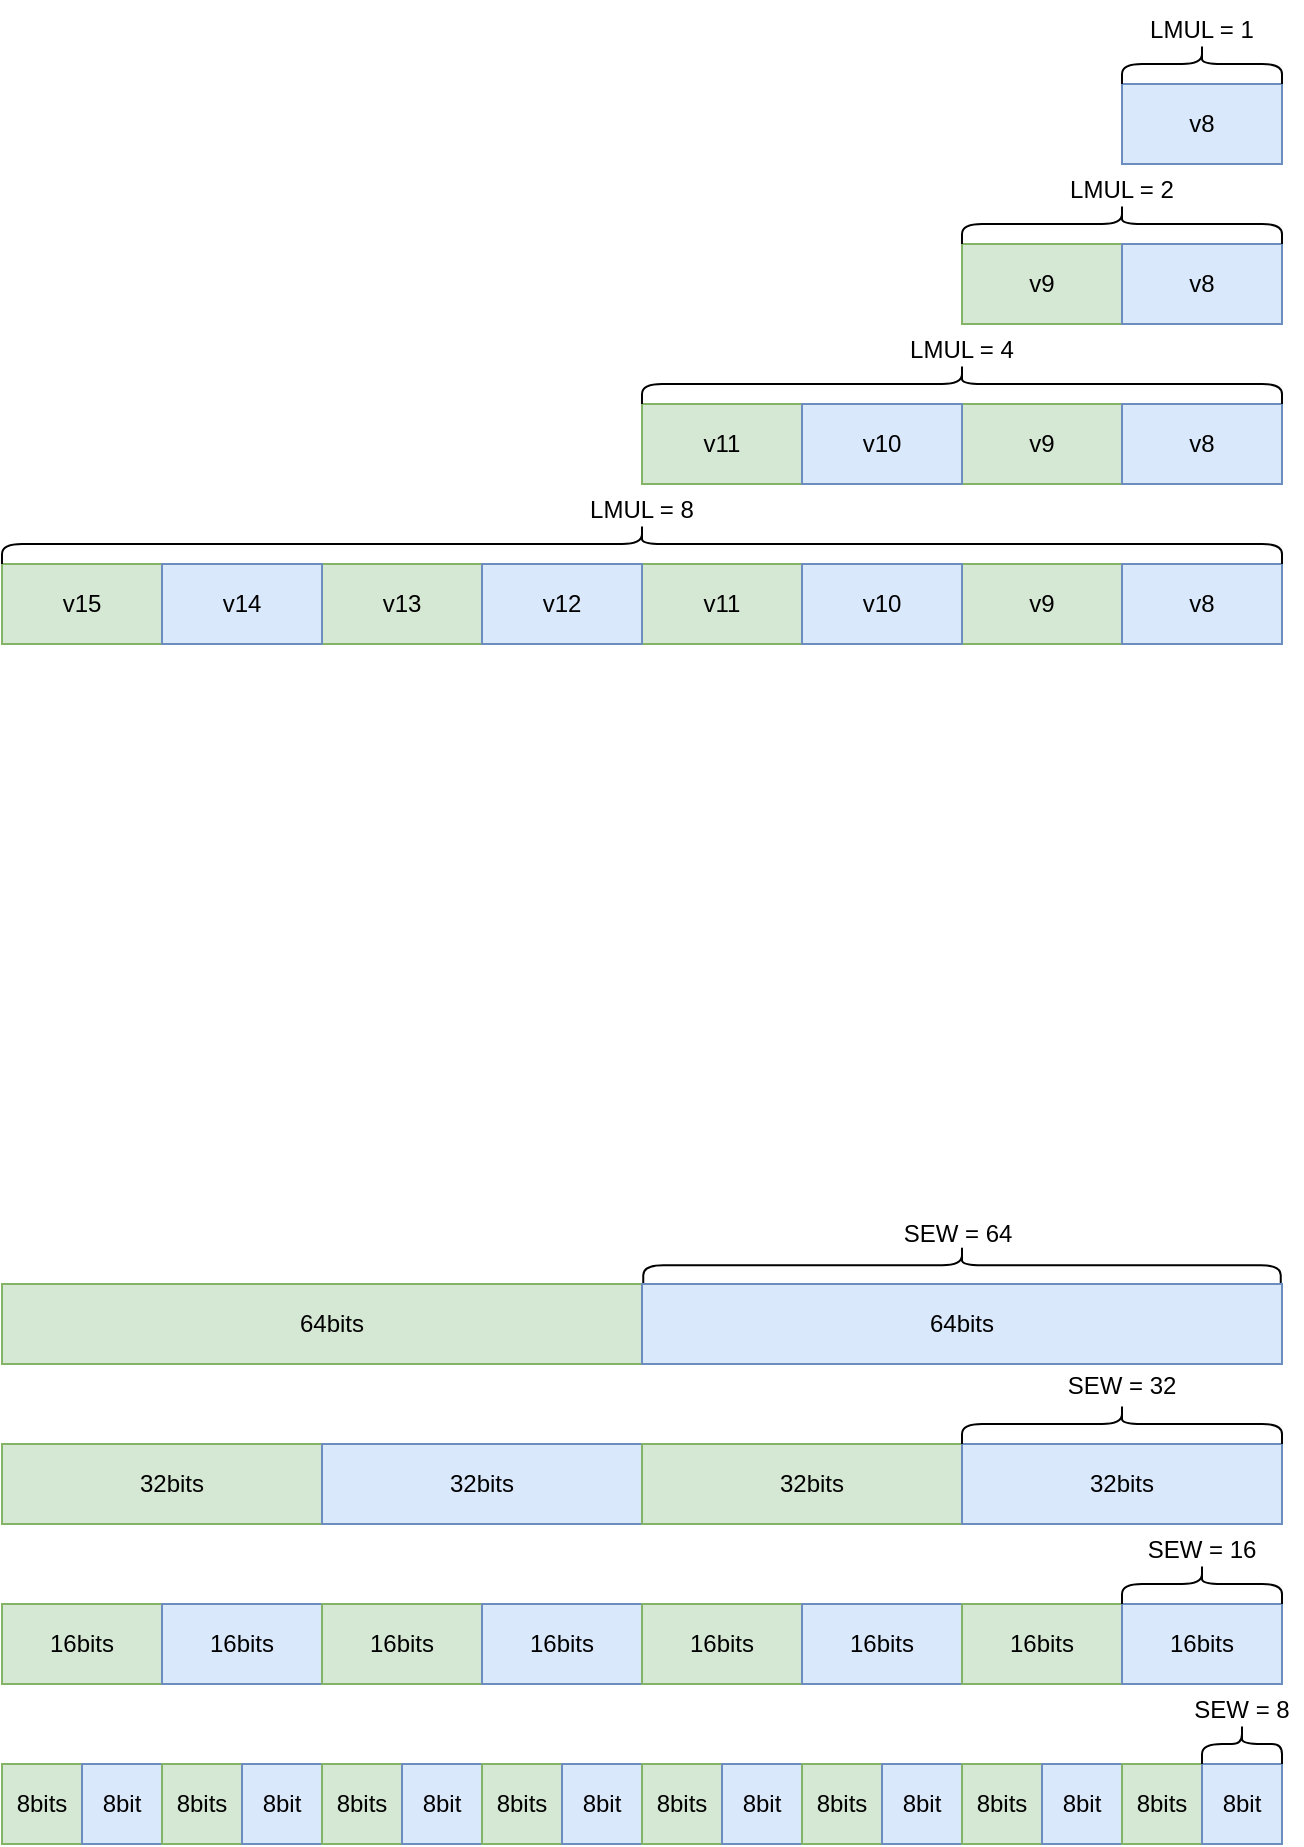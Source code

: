 <mxfile version="21.6.8" type="github">
  <diagram name="第 1 页" id="jzvlUdwYjkxxVMhNJvlO">
    <mxGraphModel dx="2026" dy="1145" grid="1" gridSize="10" guides="1" tooltips="1" connect="1" arrows="1" fold="1" page="1" pageScale="1" pageWidth="827" pageHeight="1169" math="0" shadow="0">
      <root>
        <mxCell id="0" />
        <mxCell id="1" parent="0" />
        <mxCell id="4ZSyjeYfk-KYgpUlRUSk-16" value="" style="rounded=0;whiteSpace=wrap;html=1;fillColor=#dae8fc;strokeColor=#6c8ebf;" vertex="1" parent="1">
          <mxGeometry x="680" y="80" width="80" height="40" as="geometry" />
        </mxCell>
        <mxCell id="4ZSyjeYfk-KYgpUlRUSk-8" value="" style="rounded=0;whiteSpace=wrap;html=1;fillColor=#d5e8d4;strokeColor=#82b366;" vertex="1" parent="1">
          <mxGeometry x="600" y="160" width="80" height="40" as="geometry" />
        </mxCell>
        <mxCell id="4ZSyjeYfk-KYgpUlRUSk-9" value="" style="rounded=0;whiteSpace=wrap;html=1;fillColor=#dae8fc;strokeColor=#6c8ebf;" vertex="1" parent="1">
          <mxGeometry x="680" y="160" width="80" height="40" as="geometry" />
        </mxCell>
        <mxCell id="4ZSyjeYfk-KYgpUlRUSk-18" value="v8" style="text;html=1;strokeColor=none;fillColor=none;align=center;verticalAlign=middle;whiteSpace=wrap;rounded=0;" vertex="1" parent="1">
          <mxGeometry x="690" y="85" width="60" height="30" as="geometry" />
        </mxCell>
        <mxCell id="4ZSyjeYfk-KYgpUlRUSk-20" value="v9" style="text;html=1;strokeColor=none;fillColor=none;align=center;verticalAlign=middle;whiteSpace=wrap;rounded=0;" vertex="1" parent="1">
          <mxGeometry x="610" y="165" width="60" height="30" as="geometry" />
        </mxCell>
        <mxCell id="4ZSyjeYfk-KYgpUlRUSk-21" value="v8" style="text;html=1;strokeColor=none;fillColor=none;align=center;verticalAlign=middle;whiteSpace=wrap;rounded=0;" vertex="1" parent="1">
          <mxGeometry x="690" y="165" width="60" height="30" as="geometry" />
        </mxCell>
        <mxCell id="4ZSyjeYfk-KYgpUlRUSk-22" value="" style="rounded=0;whiteSpace=wrap;html=1;fillColor=#d5e8d4;strokeColor=#82b366;" vertex="1" parent="1">
          <mxGeometry x="600" y="240" width="80" height="40" as="geometry" />
        </mxCell>
        <mxCell id="4ZSyjeYfk-KYgpUlRUSk-23" value="" style="rounded=0;whiteSpace=wrap;html=1;fillColor=#dae8fc;strokeColor=#6c8ebf;" vertex="1" parent="1">
          <mxGeometry x="680" y="240" width="80" height="40" as="geometry" />
        </mxCell>
        <mxCell id="4ZSyjeYfk-KYgpUlRUSk-24" value="v9" style="text;html=1;strokeColor=none;fillColor=none;align=center;verticalAlign=middle;whiteSpace=wrap;rounded=0;" vertex="1" parent="1">
          <mxGeometry x="610" y="245" width="60" height="30" as="geometry" />
        </mxCell>
        <mxCell id="4ZSyjeYfk-KYgpUlRUSk-25" value="v8" style="text;html=1;strokeColor=none;fillColor=none;align=center;verticalAlign=middle;whiteSpace=wrap;rounded=0;" vertex="1" parent="1">
          <mxGeometry x="690" y="245" width="60" height="30" as="geometry" />
        </mxCell>
        <mxCell id="4ZSyjeYfk-KYgpUlRUSk-26" value="" style="rounded=0;whiteSpace=wrap;html=1;fillColor=#d5e8d4;strokeColor=#82b366;" vertex="1" parent="1">
          <mxGeometry x="440" y="240" width="80" height="40" as="geometry" />
        </mxCell>
        <mxCell id="4ZSyjeYfk-KYgpUlRUSk-27" value="" style="rounded=0;whiteSpace=wrap;html=1;fillColor=#dae8fc;strokeColor=#6c8ebf;" vertex="1" parent="1">
          <mxGeometry x="520" y="240" width="80" height="40" as="geometry" />
        </mxCell>
        <mxCell id="4ZSyjeYfk-KYgpUlRUSk-29" value="v10" style="text;html=1;strokeColor=none;fillColor=none;align=center;verticalAlign=middle;whiteSpace=wrap;rounded=0;" vertex="1" parent="1">
          <mxGeometry x="530" y="245" width="60" height="30" as="geometry" />
        </mxCell>
        <mxCell id="4ZSyjeYfk-KYgpUlRUSk-30" value="v11" style="text;html=1;strokeColor=none;fillColor=none;align=center;verticalAlign=middle;whiteSpace=wrap;rounded=0;" vertex="1" parent="1">
          <mxGeometry x="450" y="245" width="60" height="30" as="geometry" />
        </mxCell>
        <mxCell id="4ZSyjeYfk-KYgpUlRUSk-31" value="" style="rounded=0;whiteSpace=wrap;html=1;fillColor=#d5e8d4;strokeColor=#82b366;" vertex="1" parent="1">
          <mxGeometry x="600" y="320" width="80" height="40" as="geometry" />
        </mxCell>
        <mxCell id="4ZSyjeYfk-KYgpUlRUSk-32" value="" style="rounded=0;whiteSpace=wrap;html=1;fillColor=#dae8fc;strokeColor=#6c8ebf;" vertex="1" parent="1">
          <mxGeometry x="680" y="320" width="80" height="40" as="geometry" />
        </mxCell>
        <mxCell id="4ZSyjeYfk-KYgpUlRUSk-33" value="v9" style="text;html=1;strokeColor=none;fillColor=none;align=center;verticalAlign=middle;whiteSpace=wrap;rounded=0;" vertex="1" parent="1">
          <mxGeometry x="610" y="325" width="60" height="30" as="geometry" />
        </mxCell>
        <mxCell id="4ZSyjeYfk-KYgpUlRUSk-34" value="v8" style="text;html=1;strokeColor=none;fillColor=none;align=center;verticalAlign=middle;whiteSpace=wrap;rounded=0;" vertex="1" parent="1">
          <mxGeometry x="690" y="325" width="60" height="30" as="geometry" />
        </mxCell>
        <mxCell id="4ZSyjeYfk-KYgpUlRUSk-35" value="" style="rounded=0;whiteSpace=wrap;html=1;fillColor=#d5e8d4;strokeColor=#82b366;" vertex="1" parent="1">
          <mxGeometry x="440" y="320" width="80" height="40" as="geometry" />
        </mxCell>
        <mxCell id="4ZSyjeYfk-KYgpUlRUSk-36" value="" style="rounded=0;whiteSpace=wrap;html=1;fillColor=#dae8fc;strokeColor=#6c8ebf;" vertex="1" parent="1">
          <mxGeometry x="520" y="320" width="80" height="40" as="geometry" />
        </mxCell>
        <mxCell id="4ZSyjeYfk-KYgpUlRUSk-37" value="v10" style="text;html=1;strokeColor=none;fillColor=none;align=center;verticalAlign=middle;whiteSpace=wrap;rounded=0;" vertex="1" parent="1">
          <mxGeometry x="530" y="325" width="60" height="30" as="geometry" />
        </mxCell>
        <mxCell id="4ZSyjeYfk-KYgpUlRUSk-38" value="v11" style="text;html=1;strokeColor=none;fillColor=none;align=center;verticalAlign=middle;whiteSpace=wrap;rounded=0;" vertex="1" parent="1">
          <mxGeometry x="450" y="325" width="60" height="30" as="geometry" />
        </mxCell>
        <mxCell id="4ZSyjeYfk-KYgpUlRUSk-39" value="" style="rounded=0;whiteSpace=wrap;html=1;fillColor=#d5e8d4;strokeColor=#82b366;" vertex="1" parent="1">
          <mxGeometry x="280" y="320" width="80" height="40" as="geometry" />
        </mxCell>
        <mxCell id="4ZSyjeYfk-KYgpUlRUSk-40" value="" style="rounded=0;whiteSpace=wrap;html=1;fillColor=#dae8fc;strokeColor=#6c8ebf;" vertex="1" parent="1">
          <mxGeometry x="360" y="320" width="80" height="40" as="geometry" />
        </mxCell>
        <mxCell id="4ZSyjeYfk-KYgpUlRUSk-41" value="v13" style="text;html=1;strokeColor=none;fillColor=none;align=center;verticalAlign=middle;whiteSpace=wrap;rounded=0;" vertex="1" parent="1">
          <mxGeometry x="290" y="325" width="60" height="30" as="geometry" />
        </mxCell>
        <mxCell id="4ZSyjeYfk-KYgpUlRUSk-42" value="v12" style="text;html=1;strokeColor=none;fillColor=none;align=center;verticalAlign=middle;whiteSpace=wrap;rounded=0;" vertex="1" parent="1">
          <mxGeometry x="370" y="325" width="60" height="30" as="geometry" />
        </mxCell>
        <mxCell id="4ZSyjeYfk-KYgpUlRUSk-43" value="" style="rounded=0;whiteSpace=wrap;html=1;fillColor=#d5e8d4;strokeColor=#82b366;" vertex="1" parent="1">
          <mxGeometry x="120" y="320" width="80" height="40" as="geometry" />
        </mxCell>
        <mxCell id="4ZSyjeYfk-KYgpUlRUSk-44" value="" style="rounded=0;whiteSpace=wrap;html=1;fillColor=#dae8fc;strokeColor=#6c8ebf;" vertex="1" parent="1">
          <mxGeometry x="200" y="320" width="80" height="40" as="geometry" />
        </mxCell>
        <mxCell id="4ZSyjeYfk-KYgpUlRUSk-45" value="v14" style="text;html=1;strokeColor=none;fillColor=none;align=center;verticalAlign=middle;whiteSpace=wrap;rounded=0;" vertex="1" parent="1">
          <mxGeometry x="210" y="325" width="60" height="30" as="geometry" />
        </mxCell>
        <mxCell id="4ZSyjeYfk-KYgpUlRUSk-46" value="v15" style="text;html=1;strokeColor=none;fillColor=none;align=center;verticalAlign=middle;whiteSpace=wrap;rounded=0;" vertex="1" parent="1">
          <mxGeometry x="130" y="325" width="60" height="30" as="geometry" />
        </mxCell>
        <mxCell id="4ZSyjeYfk-KYgpUlRUSk-48" value="LMUL = 1" style="text;html=1;strokeColor=none;fillColor=none;align=center;verticalAlign=middle;whiteSpace=wrap;rounded=0;" vertex="1" parent="1">
          <mxGeometry x="690" y="38" width="60" height="30" as="geometry" />
        </mxCell>
        <mxCell id="4ZSyjeYfk-KYgpUlRUSk-52" value="" style="shape=curlyBracket;whiteSpace=wrap;html=1;rounded=1;flipH=1;labelPosition=right;verticalLabelPosition=middle;align=left;verticalAlign=middle;rotation=-90;" vertex="1" parent="1">
          <mxGeometry x="710" y="30" width="20" height="80" as="geometry" />
        </mxCell>
        <mxCell id="4ZSyjeYfk-KYgpUlRUSk-55" value="LMUL = 2" style="text;html=1;strokeColor=none;fillColor=none;align=center;verticalAlign=middle;whiteSpace=wrap;rounded=0;" vertex="1" parent="1">
          <mxGeometry x="650" y="118" width="60" height="30" as="geometry" />
        </mxCell>
        <mxCell id="4ZSyjeYfk-KYgpUlRUSk-56" value="" style="shape=curlyBracket;whiteSpace=wrap;html=1;rounded=1;flipH=1;labelPosition=right;verticalLabelPosition=middle;align=left;verticalAlign=middle;rotation=-90;" vertex="1" parent="1">
          <mxGeometry x="670" y="70" width="20" height="160" as="geometry" />
        </mxCell>
        <mxCell id="4ZSyjeYfk-KYgpUlRUSk-57" value="LMUL = 4" style="text;html=1;strokeColor=none;fillColor=none;align=center;verticalAlign=middle;whiteSpace=wrap;rounded=0;" vertex="1" parent="1">
          <mxGeometry x="570" y="198" width="60" height="30" as="geometry" />
        </mxCell>
        <mxCell id="4ZSyjeYfk-KYgpUlRUSk-58" value="" style="shape=curlyBracket;whiteSpace=wrap;html=1;rounded=1;flipH=1;labelPosition=right;verticalLabelPosition=middle;align=left;verticalAlign=middle;rotation=-90;" vertex="1" parent="1">
          <mxGeometry x="590" y="70" width="20" height="320" as="geometry" />
        </mxCell>
        <mxCell id="4ZSyjeYfk-KYgpUlRUSk-59" value="LMUL = 8" style="text;html=1;strokeColor=none;fillColor=none;align=center;verticalAlign=middle;whiteSpace=wrap;rounded=0;" vertex="1" parent="1">
          <mxGeometry x="410" y="278" width="60" height="30" as="geometry" />
        </mxCell>
        <mxCell id="4ZSyjeYfk-KYgpUlRUSk-60" value="" style="shape=curlyBracket;whiteSpace=wrap;html=1;rounded=1;flipH=1;labelPosition=right;verticalLabelPosition=middle;align=left;verticalAlign=middle;rotation=-90;" vertex="1" parent="1">
          <mxGeometry x="430" y="-10" width="20" height="640" as="geometry" />
        </mxCell>
        <mxCell id="4ZSyjeYfk-KYgpUlRUSk-87" value="16bits" style="rounded=0;whiteSpace=wrap;html=1;fillColor=#d5e8d4;strokeColor=#82b366;" vertex="1" parent="1">
          <mxGeometry x="120" y="840" width="80" height="40" as="geometry" />
        </mxCell>
        <mxCell id="4ZSyjeYfk-KYgpUlRUSk-88" value="16bits" style="rounded=0;whiteSpace=wrap;html=1;fillColor=#dae8fc;strokeColor=#6c8ebf;" vertex="1" parent="1">
          <mxGeometry x="200" y="840" width="80" height="40" as="geometry" />
        </mxCell>
        <mxCell id="4ZSyjeYfk-KYgpUlRUSk-91" value="" style="shape=curlyBracket;whiteSpace=wrap;html=1;rounded=1;flipH=1;labelPosition=right;verticalLabelPosition=middle;align=left;verticalAlign=middle;rotation=-90;" vertex="1" parent="1">
          <mxGeometry x="590" y="511.25" width="20" height="318.75" as="geometry" />
        </mxCell>
        <mxCell id="4ZSyjeYfk-KYgpUlRUSk-98" value="8bits" style="rounded=0;whiteSpace=wrap;html=1;fillColor=#d5e8d4;strokeColor=#82b366;" vertex="1" parent="1">
          <mxGeometry x="120" y="920" width="40" height="40" as="geometry" />
        </mxCell>
        <mxCell id="4ZSyjeYfk-KYgpUlRUSk-99" value="8bit" style="rounded=0;whiteSpace=wrap;html=1;fillColor=#dae8fc;strokeColor=#6c8ebf;" vertex="1" parent="1">
          <mxGeometry x="160" y="920" width="40" height="40" as="geometry" />
        </mxCell>
        <mxCell id="4ZSyjeYfk-KYgpUlRUSk-100" value="8bits" style="rounded=0;whiteSpace=wrap;html=1;fillColor=#d5e8d4;strokeColor=#82b366;" vertex="1" parent="1">
          <mxGeometry x="200" y="920" width="40" height="40" as="geometry" />
        </mxCell>
        <mxCell id="4ZSyjeYfk-KYgpUlRUSk-101" value="8bit" style="rounded=0;whiteSpace=wrap;html=1;fillColor=#dae8fc;strokeColor=#6c8ebf;" vertex="1" parent="1">
          <mxGeometry x="240" y="920" width="40" height="40" as="geometry" />
        </mxCell>
        <mxCell id="4ZSyjeYfk-KYgpUlRUSk-102" value="8bits" style="rounded=0;whiteSpace=wrap;html=1;fillColor=#d5e8d4;strokeColor=#82b366;" vertex="1" parent="1">
          <mxGeometry x="280" y="920" width="40" height="40" as="geometry" />
        </mxCell>
        <mxCell id="4ZSyjeYfk-KYgpUlRUSk-103" value="8bit" style="rounded=0;whiteSpace=wrap;html=1;fillColor=#dae8fc;strokeColor=#6c8ebf;" vertex="1" parent="1">
          <mxGeometry x="320" y="920" width="40" height="40" as="geometry" />
        </mxCell>
        <mxCell id="4ZSyjeYfk-KYgpUlRUSk-104" value="8bits" style="rounded=0;whiteSpace=wrap;html=1;fillColor=#d5e8d4;strokeColor=#82b366;" vertex="1" parent="1">
          <mxGeometry x="360" y="920" width="40" height="40" as="geometry" />
        </mxCell>
        <mxCell id="4ZSyjeYfk-KYgpUlRUSk-105" value="8bit" style="rounded=0;whiteSpace=wrap;html=1;fillColor=#dae8fc;strokeColor=#6c8ebf;" vertex="1" parent="1">
          <mxGeometry x="400" y="920" width="40" height="40" as="geometry" />
        </mxCell>
        <mxCell id="4ZSyjeYfk-KYgpUlRUSk-106" value="8bits" style="rounded=0;whiteSpace=wrap;html=1;fillColor=#d5e8d4;strokeColor=#82b366;" vertex="1" parent="1">
          <mxGeometry x="440" y="920" width="40" height="40" as="geometry" />
        </mxCell>
        <mxCell id="4ZSyjeYfk-KYgpUlRUSk-107" value="8bit" style="rounded=0;whiteSpace=wrap;html=1;fillColor=#dae8fc;strokeColor=#6c8ebf;" vertex="1" parent="1">
          <mxGeometry x="480" y="920" width="40" height="40" as="geometry" />
        </mxCell>
        <mxCell id="4ZSyjeYfk-KYgpUlRUSk-108" value="8bits" style="rounded=0;whiteSpace=wrap;html=1;fillColor=#d5e8d4;strokeColor=#82b366;" vertex="1" parent="1">
          <mxGeometry x="520" y="920" width="40" height="40" as="geometry" />
        </mxCell>
        <mxCell id="4ZSyjeYfk-KYgpUlRUSk-109" value="8bit" style="rounded=0;whiteSpace=wrap;html=1;fillColor=#dae8fc;strokeColor=#6c8ebf;" vertex="1" parent="1">
          <mxGeometry x="560" y="920" width="40" height="40" as="geometry" />
        </mxCell>
        <mxCell id="4ZSyjeYfk-KYgpUlRUSk-110" value="8bits" style="rounded=0;whiteSpace=wrap;html=1;fillColor=#d5e8d4;strokeColor=#82b366;" vertex="1" parent="1">
          <mxGeometry x="600" y="920" width="40" height="40" as="geometry" />
        </mxCell>
        <mxCell id="4ZSyjeYfk-KYgpUlRUSk-111" value="8bit" style="rounded=0;whiteSpace=wrap;html=1;fillColor=#dae8fc;strokeColor=#6c8ebf;" vertex="1" parent="1">
          <mxGeometry x="640" y="920" width="40" height="40" as="geometry" />
        </mxCell>
        <mxCell id="4ZSyjeYfk-KYgpUlRUSk-112" value="8bits" style="rounded=0;whiteSpace=wrap;html=1;fillColor=#d5e8d4;strokeColor=#82b366;" vertex="1" parent="1">
          <mxGeometry x="680" y="920" width="40" height="40" as="geometry" />
        </mxCell>
        <mxCell id="4ZSyjeYfk-KYgpUlRUSk-113" value="8bit" style="rounded=0;whiteSpace=wrap;html=1;fillColor=#dae8fc;strokeColor=#6c8ebf;" vertex="1" parent="1">
          <mxGeometry x="720" y="920" width="40" height="40" as="geometry" />
        </mxCell>
        <mxCell id="4ZSyjeYfk-KYgpUlRUSk-114" value="16bits" style="rounded=0;whiteSpace=wrap;html=1;fillColor=#d5e8d4;strokeColor=#82b366;" vertex="1" parent="1">
          <mxGeometry x="280" y="840" width="80" height="40" as="geometry" />
        </mxCell>
        <mxCell id="4ZSyjeYfk-KYgpUlRUSk-115" value="16bits" style="rounded=0;whiteSpace=wrap;html=1;fillColor=#dae8fc;strokeColor=#6c8ebf;" vertex="1" parent="1">
          <mxGeometry x="360" y="840" width="80" height="40" as="geometry" />
        </mxCell>
        <mxCell id="4ZSyjeYfk-KYgpUlRUSk-116" value="16bits" style="rounded=0;whiteSpace=wrap;html=1;fillColor=#d5e8d4;strokeColor=#82b366;" vertex="1" parent="1">
          <mxGeometry x="440" y="840" width="80" height="40" as="geometry" />
        </mxCell>
        <mxCell id="4ZSyjeYfk-KYgpUlRUSk-117" value="16bits" style="rounded=0;whiteSpace=wrap;html=1;fillColor=#dae8fc;strokeColor=#6c8ebf;" vertex="1" parent="1">
          <mxGeometry x="520" y="840" width="80" height="40" as="geometry" />
        </mxCell>
        <mxCell id="4ZSyjeYfk-KYgpUlRUSk-118" value="16bits" style="rounded=0;whiteSpace=wrap;html=1;fillColor=#d5e8d4;strokeColor=#82b366;" vertex="1" parent="1">
          <mxGeometry x="600" y="840" width="80" height="40" as="geometry" />
        </mxCell>
        <mxCell id="4ZSyjeYfk-KYgpUlRUSk-119" value="16bits" style="rounded=0;whiteSpace=wrap;html=1;fillColor=#dae8fc;strokeColor=#6c8ebf;" vertex="1" parent="1">
          <mxGeometry x="680" y="840" width="80" height="40" as="geometry" />
        </mxCell>
        <mxCell id="4ZSyjeYfk-KYgpUlRUSk-120" value="32bits" style="rounded=0;whiteSpace=wrap;html=1;fillColor=#d5e8d4;strokeColor=#82b366;" vertex="1" parent="1">
          <mxGeometry x="120" y="760" width="170" height="40" as="geometry" />
        </mxCell>
        <mxCell id="4ZSyjeYfk-KYgpUlRUSk-121" value="32bits" style="rounded=0;whiteSpace=wrap;html=1;fillColor=#dae8fc;strokeColor=#6c8ebf;" vertex="1" parent="1">
          <mxGeometry x="280" y="760" width="160" height="40" as="geometry" />
        </mxCell>
        <mxCell id="4ZSyjeYfk-KYgpUlRUSk-124" value="32bits" style="rounded=0;whiteSpace=wrap;html=1;fillColor=#d5e8d4;strokeColor=#82b366;" vertex="1" parent="1">
          <mxGeometry x="440" y="760" width="170" height="40" as="geometry" />
        </mxCell>
        <mxCell id="4ZSyjeYfk-KYgpUlRUSk-125" value="32bits" style="rounded=0;whiteSpace=wrap;html=1;fillColor=#dae8fc;strokeColor=#6c8ebf;" vertex="1" parent="1">
          <mxGeometry x="600" y="760" width="160" height="40" as="geometry" />
        </mxCell>
        <mxCell id="4ZSyjeYfk-KYgpUlRUSk-126" value="64bits" style="rounded=0;whiteSpace=wrap;html=1;fillColor=#d5e8d4;strokeColor=#82b366;" vertex="1" parent="1">
          <mxGeometry x="120" y="680" width="330" height="40" as="geometry" />
        </mxCell>
        <mxCell id="4ZSyjeYfk-KYgpUlRUSk-127" value="64bits" style="rounded=0;whiteSpace=wrap;html=1;fillColor=#dae8fc;strokeColor=#6c8ebf;" vertex="1" parent="1">
          <mxGeometry x="440" y="680" width="320" height="40" as="geometry" />
        </mxCell>
        <mxCell id="4ZSyjeYfk-KYgpUlRUSk-128" value="SEW = 64" style="text;html=1;strokeColor=none;fillColor=none;align=center;verticalAlign=middle;whiteSpace=wrap;rounded=0;" vertex="1" parent="1">
          <mxGeometry x="567.5" y="640" width="60" height="30" as="geometry" />
        </mxCell>
        <mxCell id="4ZSyjeYfk-KYgpUlRUSk-129" value="SEW = 16" style="text;html=1;strokeColor=none;fillColor=none;align=center;verticalAlign=middle;whiteSpace=wrap;rounded=0;" vertex="1" parent="1">
          <mxGeometry x="690" y="798" width="60" height="30" as="geometry" />
        </mxCell>
        <mxCell id="4ZSyjeYfk-KYgpUlRUSk-130" value="" style="shape=curlyBracket;whiteSpace=wrap;html=1;rounded=1;flipH=1;labelPosition=right;verticalLabelPosition=middle;align=left;verticalAlign=middle;rotation=-90;" vertex="1" parent="1">
          <mxGeometry x="710" y="790" width="20" height="80" as="geometry" />
        </mxCell>
        <mxCell id="4ZSyjeYfk-KYgpUlRUSk-131" value="SEW = 8" style="text;html=1;strokeColor=none;fillColor=none;align=center;verticalAlign=middle;whiteSpace=wrap;rounded=0;" vertex="1" parent="1">
          <mxGeometry x="710" y="878" width="60" height="30" as="geometry" />
        </mxCell>
        <mxCell id="4ZSyjeYfk-KYgpUlRUSk-132" value="" style="shape=curlyBracket;whiteSpace=wrap;html=1;rounded=1;flipH=1;labelPosition=right;verticalLabelPosition=middle;align=left;verticalAlign=middle;rotation=-90;" vertex="1" parent="1">
          <mxGeometry x="730" y="890" width="20" height="40" as="geometry" />
        </mxCell>
        <mxCell id="4ZSyjeYfk-KYgpUlRUSk-133" value="SEW = 32" style="text;html=1;strokeColor=none;fillColor=none;align=center;verticalAlign=middle;whiteSpace=wrap;rounded=0;" vertex="1" parent="1">
          <mxGeometry x="650" y="715.5" width="60" height="30" as="geometry" />
        </mxCell>
        <mxCell id="4ZSyjeYfk-KYgpUlRUSk-134" value="" style="shape=curlyBracket;whiteSpace=wrap;html=1;rounded=1;flipH=1;labelPosition=right;verticalLabelPosition=middle;align=left;verticalAlign=middle;rotation=-90;" vertex="1" parent="1">
          <mxGeometry x="670" y="670" width="20" height="160" as="geometry" />
        </mxCell>
      </root>
    </mxGraphModel>
  </diagram>
</mxfile>
